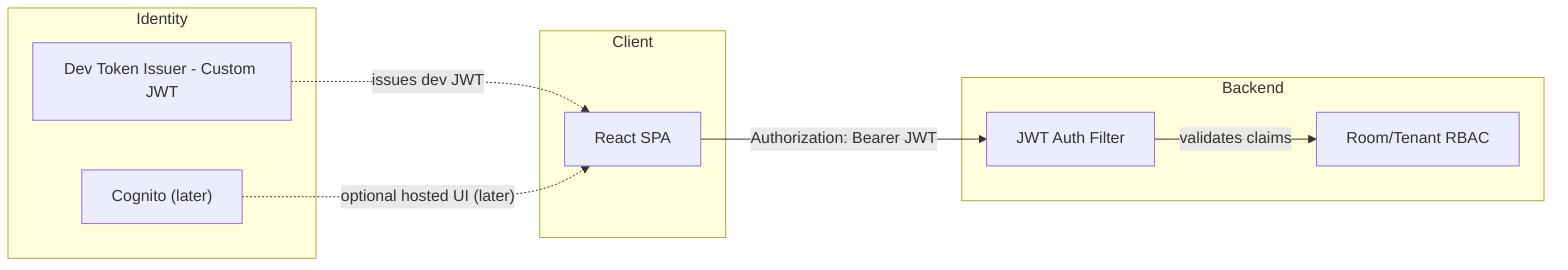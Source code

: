 flowchart LR
    subgraph Identity
        DevAuth["Dev Token Issuer - Custom JWT"]
        Cognito["Cognito (later)"]
    end
    subgraph Client
        Browser["React SPA"]
    end
    subgraph Backend
        Filter["JWT Auth Filter"]
        RBAC["Room/Tenant RBAC"]
    end

    DevAuth -.->|issues dev JWT| Browser
    Browser -->|Authorization: Bearer JWT| Filter
    Filter -->|validates claims| RBAC
    Cognito -.->|"optional hosted UI (later)"| Browser
